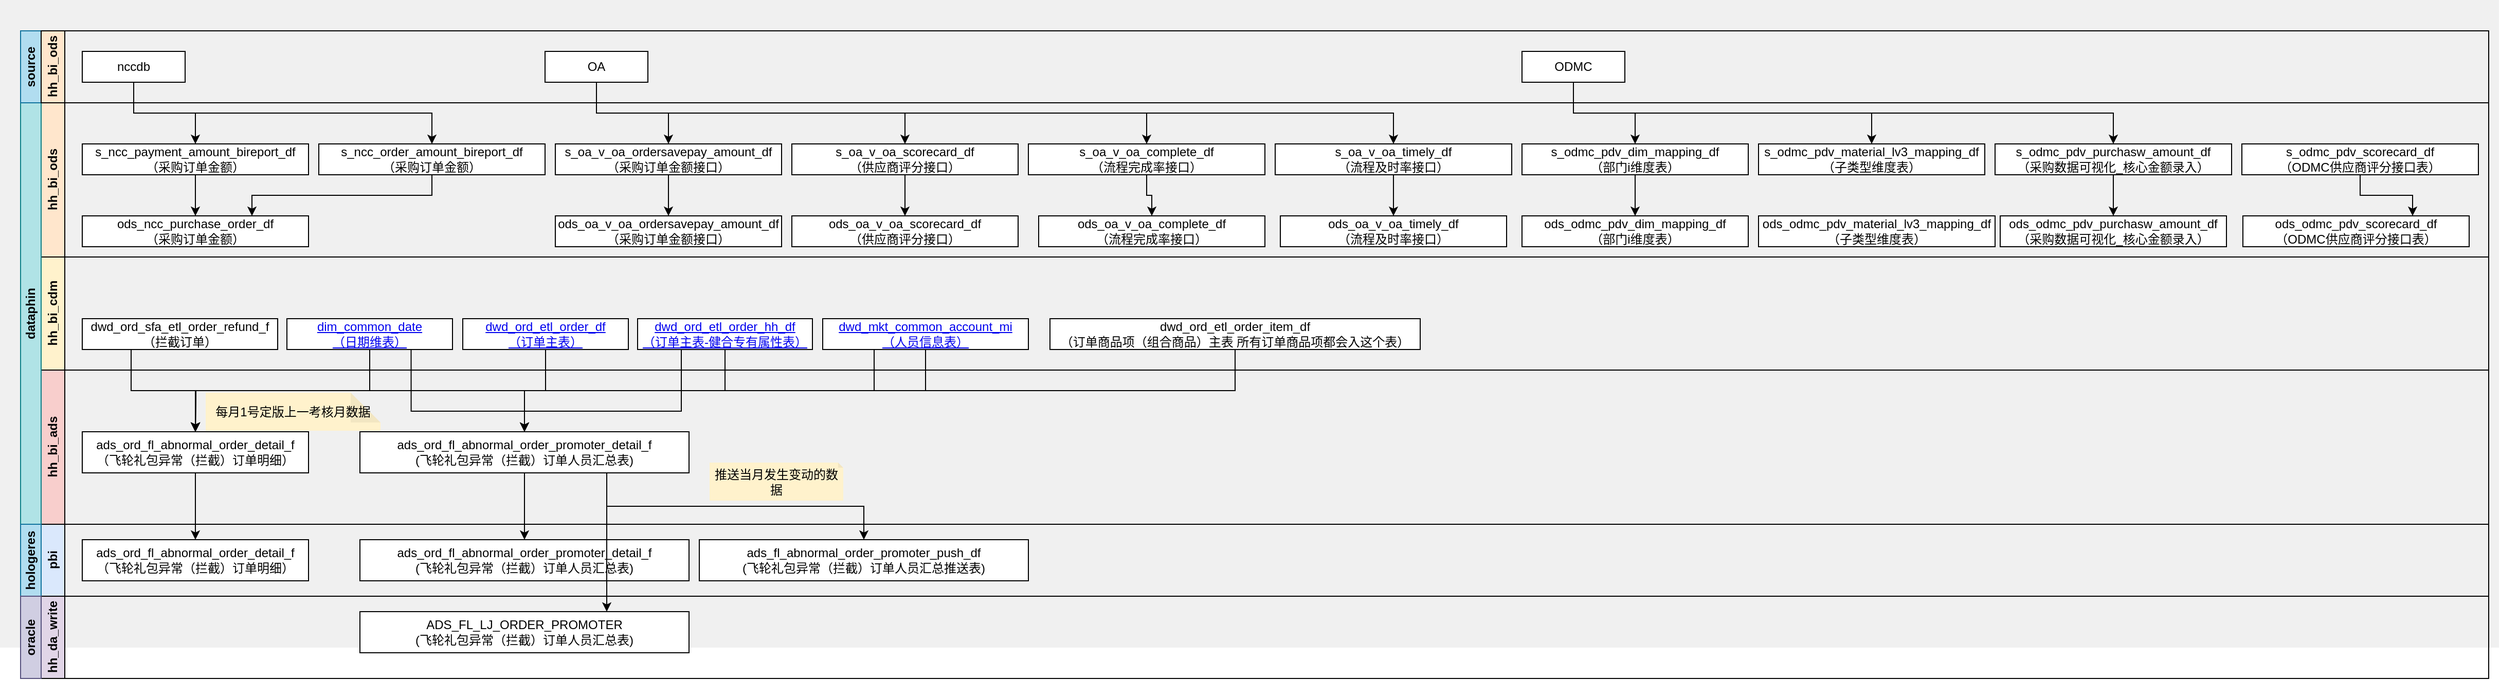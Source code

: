<mxfile version="22.0.7" type="github">
  <diagram name="第 1 页" id="FGrGxSRmitQIRBQrDkw8">
    <mxGraphModel dx="891" dy="-718" grid="1" gridSize="10" guides="1" tooltips="1" connect="1" arrows="1" fold="1" page="1" pageScale="1" pageWidth="827" pageHeight="1169" math="0" shadow="0">
      <root>
        <mxCell id="0" />
        <mxCell id="1" parent="0" />
        <mxCell id="C0gEF_czY5IjIDfp2nzT-171" value="" style="rounded=0;whiteSpace=wrap;html=1;fillColor=#F0F0F0;strokeColor=none;" vertex="1" parent="1">
          <mxGeometry x="80" y="1780" width="2430" height="630" as="geometry" />
        </mxCell>
        <mxCell id="C0gEF_czY5IjIDfp2nzT-172" value="hh_bi_ods" style="swimlane;horizontal=0;whiteSpace=wrap;html=1;startSize=23;collapsible=0;fillColor=#ffe6cc;strokeColor=default;" vertex="1" parent="1">
          <mxGeometry x="120" y="1880" width="2380" height="150" as="geometry" />
        </mxCell>
        <mxCell id="C0gEF_czY5IjIDfp2nzT-281" style="edgeStyle=orthogonalEdgeStyle;rounded=0;orthogonalLoop=1;jettySize=auto;html=1;exitX=0.5;exitY=1;exitDx=0;exitDy=0;entryX=0.5;entryY=0;entryDx=0;entryDy=0;" edge="1" parent="C0gEF_czY5IjIDfp2nzT-172" source="C0gEF_czY5IjIDfp2nzT-240" target="C0gEF_czY5IjIDfp2nzT-272">
          <mxGeometry relative="1" as="geometry" />
        </mxCell>
        <mxCell id="C0gEF_czY5IjIDfp2nzT-240" value="s_oa_v_oa_timely_df&lt;br&gt;（流程及时率接口&lt;span style=&quot;background-color: initial;&quot;&gt;）&lt;/span&gt;" style="rounded=0;whiteSpace=wrap;html=1;" vertex="1" parent="C0gEF_czY5IjIDfp2nzT-172">
          <mxGeometry x="1200" y="40" width="230" height="30" as="geometry" />
        </mxCell>
        <mxCell id="C0gEF_czY5IjIDfp2nzT-280" style="edgeStyle=orthogonalEdgeStyle;rounded=0;orthogonalLoop=1;jettySize=auto;html=1;exitX=0.5;exitY=1;exitDx=0;exitDy=0;entryX=0.5;entryY=0;entryDx=0;entryDy=0;" edge="1" parent="C0gEF_czY5IjIDfp2nzT-172" source="C0gEF_czY5IjIDfp2nzT-237" target="C0gEF_czY5IjIDfp2nzT-271">
          <mxGeometry relative="1" as="geometry" />
        </mxCell>
        <mxCell id="C0gEF_czY5IjIDfp2nzT-237" value="s_oa_v_oa_complete_df&lt;br&gt;（流程完成率接口&lt;span style=&quot;background-color: initial;&quot;&gt;）&lt;/span&gt;" style="rounded=0;whiteSpace=wrap;html=1;" vertex="1" parent="C0gEF_czY5IjIDfp2nzT-172">
          <mxGeometry x="960" y="40" width="230" height="30" as="geometry" />
        </mxCell>
        <mxCell id="C0gEF_czY5IjIDfp2nzT-277" style="edgeStyle=orthogonalEdgeStyle;rounded=0;orthogonalLoop=1;jettySize=auto;html=1;exitX=0.5;exitY=1;exitDx=0;exitDy=0;entryX=0.5;entryY=0;entryDx=0;entryDy=0;" edge="1" parent="C0gEF_czY5IjIDfp2nzT-172" source="C0gEF_czY5IjIDfp2nzT-220" target="C0gEF_czY5IjIDfp2nzT-267">
          <mxGeometry relative="1" as="geometry" />
        </mxCell>
        <mxCell id="C0gEF_czY5IjIDfp2nzT-220" value="s_oa_v_oa_scorecard_df&lt;br&gt;（供应商评分接口&lt;span style=&quot;background-color: initial;&quot;&gt;）&lt;/span&gt;" style="rounded=0;whiteSpace=wrap;html=1;" vertex="1" parent="C0gEF_czY5IjIDfp2nzT-172">
          <mxGeometry x="730" y="40" width="220" height="30" as="geometry" />
        </mxCell>
        <mxCell id="C0gEF_czY5IjIDfp2nzT-276" style="edgeStyle=orthogonalEdgeStyle;rounded=0;orthogonalLoop=1;jettySize=auto;html=1;exitX=0.5;exitY=1;exitDx=0;exitDy=0;entryX=0.5;entryY=0;entryDx=0;entryDy=0;" edge="1" parent="C0gEF_czY5IjIDfp2nzT-172" source="C0gEF_czY5IjIDfp2nzT-219" target="C0gEF_czY5IjIDfp2nzT-265">
          <mxGeometry relative="1" as="geometry" />
        </mxCell>
        <mxCell id="C0gEF_czY5IjIDfp2nzT-219" value="s_oa_v_oa_ordersavepay_amount_df（采购订单金额接口&lt;span style=&quot;background-color: initial;&quot;&gt;）&lt;/span&gt;" style="rounded=0;whiteSpace=wrap;html=1;" vertex="1" parent="C0gEF_czY5IjIDfp2nzT-172">
          <mxGeometry x="500" y="40" width="220" height="30" as="geometry" />
        </mxCell>
        <mxCell id="C0gEF_czY5IjIDfp2nzT-218" value="s_ncc_order_amount_bireport_df&lt;br&gt;（采购订单金额&lt;span style=&quot;background-color: initial;&quot;&gt;）&lt;/span&gt;" style="rounded=0;whiteSpace=wrap;html=1;" vertex="1" parent="C0gEF_czY5IjIDfp2nzT-172">
          <mxGeometry x="270" y="40" width="220" height="30" as="geometry" />
        </mxCell>
        <mxCell id="C0gEF_czY5IjIDfp2nzT-214" value="s_ncc_payment_amount_bireport_df&lt;br&gt;（采购订单金额&lt;span style=&quot;background-color: initial;&quot;&gt;）&lt;/span&gt;" style="rounded=0;whiteSpace=wrap;html=1;" vertex="1" parent="C0gEF_czY5IjIDfp2nzT-172">
          <mxGeometry x="40" y="40" width="220" height="30" as="geometry" />
        </mxCell>
        <mxCell id="C0gEF_czY5IjIDfp2nzT-282" style="edgeStyle=orthogonalEdgeStyle;rounded=0;orthogonalLoop=1;jettySize=auto;html=1;exitX=0.5;exitY=1;exitDx=0;exitDy=0;entryX=0.5;entryY=0;entryDx=0;entryDy=0;" edge="1" parent="C0gEF_czY5IjIDfp2nzT-172" source="C0gEF_czY5IjIDfp2nzT-221" target="C0gEF_czY5IjIDfp2nzT-268">
          <mxGeometry relative="1" as="geometry" />
        </mxCell>
        <mxCell id="C0gEF_czY5IjIDfp2nzT-221" value="s_odmc_pdv_dim_mapping_df&lt;br&gt;（部门i维度表）" style="rounded=0;whiteSpace=wrap;html=1;" vertex="1" parent="C0gEF_czY5IjIDfp2nzT-172">
          <mxGeometry x="1440" y="40" width="220" height="30" as="geometry" />
        </mxCell>
        <mxCell id="C0gEF_czY5IjIDfp2nzT-232" value="s_odmc_pdv_material_lv3_mapping_df&lt;br&gt;（子类型维度表）" style="rounded=0;whiteSpace=wrap;html=1;" vertex="1" parent="C0gEF_czY5IjIDfp2nzT-172">
          <mxGeometry x="1670" y="40" width="220" height="30" as="geometry" />
        </mxCell>
        <mxCell id="C0gEF_czY5IjIDfp2nzT-278" style="edgeStyle=orthogonalEdgeStyle;rounded=0;orthogonalLoop=1;jettySize=auto;html=1;exitX=0.5;exitY=1;exitDx=0;exitDy=0;entryX=0.5;entryY=0;entryDx=0;entryDy=0;" edge="1" parent="C0gEF_czY5IjIDfp2nzT-172" source="C0gEF_czY5IjIDfp2nzT-235" target="C0gEF_czY5IjIDfp2nzT-269">
          <mxGeometry relative="1" as="geometry" />
        </mxCell>
        <mxCell id="C0gEF_czY5IjIDfp2nzT-235" value="s_odmc_pdv_purchasw_amount_df&lt;br&gt;（采购数据可视化_核心金额录入&lt;span style=&quot;background-color: initial;&quot;&gt;）&lt;/span&gt;" style="rounded=0;whiteSpace=wrap;html=1;" vertex="1" parent="C0gEF_czY5IjIDfp2nzT-172">
          <mxGeometry x="1900" y="40" width="230" height="30" as="geometry" />
        </mxCell>
        <mxCell id="C0gEF_czY5IjIDfp2nzT-283" style="edgeStyle=orthogonalEdgeStyle;rounded=0;orthogonalLoop=1;jettySize=auto;html=1;exitX=0.5;exitY=1;exitDx=0;exitDy=0;entryX=0.75;entryY=0;entryDx=0;entryDy=0;" edge="1" parent="C0gEF_czY5IjIDfp2nzT-172" source="C0gEF_czY5IjIDfp2nzT-236" target="C0gEF_czY5IjIDfp2nzT-270">
          <mxGeometry relative="1" as="geometry" />
        </mxCell>
        <mxCell id="C0gEF_czY5IjIDfp2nzT-236" value="s_odmc_pdv_scorecard_df&lt;br&gt;（ODMC供应商评分接口表&lt;span style=&quot;background-color: initial;&quot;&gt;）&lt;/span&gt;" style="rounded=0;whiteSpace=wrap;html=1;" vertex="1" parent="C0gEF_czY5IjIDfp2nzT-172">
          <mxGeometry x="2140" y="40" width="230" height="30" as="geometry" />
        </mxCell>
        <mxCell id="C0gEF_czY5IjIDfp2nzT-267" value="ods_oa_v_oa_scorecard_df&lt;br&gt;（供应商评分接口&lt;span style=&quot;background-color: initial;&quot;&gt;）&lt;/span&gt;" style="rounded=0;whiteSpace=wrap;html=1;" vertex="1" parent="C0gEF_czY5IjIDfp2nzT-172">
          <mxGeometry x="730" y="110" width="220" height="30" as="geometry" />
        </mxCell>
        <mxCell id="C0gEF_czY5IjIDfp2nzT-268" value="ods_odmc_pdv_dim_mapping_df&lt;br&gt;（部门i维度表）" style="rounded=0;whiteSpace=wrap;html=1;" vertex="1" parent="C0gEF_czY5IjIDfp2nzT-172">
          <mxGeometry x="1440" y="110" width="220" height="30" as="geometry" />
        </mxCell>
        <mxCell id="C0gEF_czY5IjIDfp2nzT-269" value="ods_odmc_pdv_purchasw_amount_df（采购数据可视化_核心金额录入&lt;span style=&quot;background-color: initial;&quot;&gt;）&lt;/span&gt;" style="rounded=0;whiteSpace=wrap;html=1;" vertex="1" parent="C0gEF_czY5IjIDfp2nzT-172">
          <mxGeometry x="1905" y="110" width="220" height="30" as="geometry" />
        </mxCell>
        <mxCell id="C0gEF_czY5IjIDfp2nzT-270" value="ods_odmc_pdv_scorecard_df&lt;br&gt;（ODMC供应商评分接口表&lt;span style=&quot;background-color: initial;&quot;&gt;）&lt;/span&gt;" style="rounded=0;whiteSpace=wrap;html=1;" vertex="1" parent="C0gEF_czY5IjIDfp2nzT-172">
          <mxGeometry x="2141" y="110" width="220" height="30" as="geometry" />
        </mxCell>
        <mxCell id="C0gEF_czY5IjIDfp2nzT-265" value="ods_oa_v_oa_ordersavepay_amount_df&lt;br&gt;（采购订单金额接口&lt;span style=&quot;background-color: initial;&quot;&gt;）&lt;/span&gt;" style="rounded=0;whiteSpace=wrap;html=1;" vertex="1" parent="C0gEF_czY5IjIDfp2nzT-172">
          <mxGeometry x="500" y="110" width="220" height="30" as="geometry" />
        </mxCell>
        <mxCell id="C0gEF_czY5IjIDfp2nzT-271" value="ods_oa_v_oa_complete_df&lt;br&gt;（流程完成率接口&lt;span style=&quot;background-color: initial;&quot;&gt;）&lt;/span&gt;" style="rounded=0;whiteSpace=wrap;html=1;" vertex="1" parent="C0gEF_czY5IjIDfp2nzT-172">
          <mxGeometry x="970" y="110" width="220" height="30" as="geometry" />
        </mxCell>
        <mxCell id="C0gEF_czY5IjIDfp2nzT-272" value="ods_oa_v_oa_timely_df&lt;br&gt;（流程及时率接口&lt;span style=&quot;background-color: initial;&quot;&gt;）&lt;/span&gt;" style="rounded=0;whiteSpace=wrap;html=1;" vertex="1" parent="C0gEF_czY5IjIDfp2nzT-172">
          <mxGeometry x="1205" y="110" width="220" height="30" as="geometry" />
        </mxCell>
        <mxCell id="C0gEF_czY5IjIDfp2nzT-177" value="hh_bi_cdm" style="swimlane;horizontal=0;whiteSpace=wrap;html=1;startSize=23;collapsible=0;fillColor=#fff2cc;strokeColor=default;" vertex="1" parent="1">
          <mxGeometry x="120" y="2030" width="2380" height="110" as="geometry" />
        </mxCell>
        <mxCell id="C0gEF_czY5IjIDfp2nzT-178" value="dwd_ord_sfa_etl_order_refund_f&lt;br&gt;（拦截订单）" style="rounded=0;whiteSpace=wrap;html=1;" vertex="1" parent="C0gEF_czY5IjIDfp2nzT-177">
          <mxGeometry x="40" y="60" width="190" height="30" as="geometry" />
        </mxCell>
        <mxCell id="C0gEF_czY5IjIDfp2nzT-180" style="edgeStyle=orthogonalEdgeStyle;rounded=0;orthogonalLoop=1;jettySize=auto;html=1;exitX=0.5;exitY=1;exitDx=0;exitDy=0;" edge="1" parent="C0gEF_czY5IjIDfp2nzT-177" source="C0gEF_czY5IjIDfp2nzT-181">
          <mxGeometry relative="1" as="geometry">
            <mxPoint x="150.0" y="170" as="targetPoint" />
          </mxGeometry>
        </mxCell>
        <mxCell id="C0gEF_czY5IjIDfp2nzT-181" value="&lt;a name=&quot;OLE_LINK1&quot;&gt;dim_common_date&lt;br&gt;（日期维表）&lt;br&gt;&lt;/a&gt;" style="rounded=0;whiteSpace=wrap;html=1;" vertex="1" parent="C0gEF_czY5IjIDfp2nzT-177">
          <mxGeometry x="239" y="60" width="161" height="30" as="geometry" />
        </mxCell>
        <mxCell id="C0gEF_czY5IjIDfp2nzT-182" style="edgeStyle=orthogonalEdgeStyle;rounded=0;orthogonalLoop=1;jettySize=auto;html=1;exitX=0.5;exitY=1;exitDx=0;exitDy=0;" edge="1" parent="C0gEF_czY5IjIDfp2nzT-177" source="C0gEF_czY5IjIDfp2nzT-183">
          <mxGeometry relative="1" as="geometry">
            <mxPoint x="150.0" y="170" as="targetPoint" />
          </mxGeometry>
        </mxCell>
        <mxCell id="C0gEF_czY5IjIDfp2nzT-183" value="&lt;a name=&quot;OLE_LINK1&quot;&gt;dwd_ord_etl_order_df&lt;br&gt;（订单主表）&lt;br&gt;&lt;/a&gt;" style="rounded=0;whiteSpace=wrap;html=1;" vertex="1" parent="C0gEF_czY5IjIDfp2nzT-177">
          <mxGeometry x="410" y="60" width="161" height="30" as="geometry" />
        </mxCell>
        <mxCell id="C0gEF_czY5IjIDfp2nzT-184" value="&lt;a name=&quot;OLE_LINK1&quot;&gt;dwd_ord_etl_order_hh_df&lt;br&gt;（订单主表-健合专有属性表）&lt;br&gt;&lt;/a&gt;" style="rounded=0;whiteSpace=wrap;html=1;" vertex="1" parent="C0gEF_czY5IjIDfp2nzT-177">
          <mxGeometry x="580" y="60" width="170" height="30" as="geometry" />
        </mxCell>
        <mxCell id="C0gEF_czY5IjIDfp2nzT-185" value="&lt;a name=&quot;OLE_LINK1&quot;&gt;dwd_mkt_common_account_mi&lt;br&gt;（人员信息表）&lt;br&gt;&lt;/a&gt;" style="rounded=0;whiteSpace=wrap;html=1;" vertex="1" parent="C0gEF_czY5IjIDfp2nzT-177">
          <mxGeometry x="760" y="60" width="200" height="30" as="geometry" />
        </mxCell>
        <mxCell id="C0gEF_czY5IjIDfp2nzT-187" value="hh_bi_ads" style="swimlane;horizontal=0;whiteSpace=wrap;html=1;startSize=23;collapsible=0;fillColor=#f8cecc;strokeColor=default;" vertex="1" parent="1">
          <mxGeometry x="120" y="2140" width="2380" height="150" as="geometry" />
        </mxCell>
        <mxCell id="C0gEF_czY5IjIDfp2nzT-188" value="ads_ord_fl_abnormal_order_detail_f&lt;br&gt;（飞轮礼包异常（拦截）订单明细）" style="rounded=0;whiteSpace=wrap;html=1;" vertex="1" parent="C0gEF_czY5IjIDfp2nzT-187">
          <mxGeometry x="40" y="60" width="220" height="40" as="geometry" />
        </mxCell>
        <mxCell id="C0gEF_czY5IjIDfp2nzT-189" value="每月1号定版上一考核月数据" style="shape=note;whiteSpace=wrap;html=1;backgroundOutline=1;darkOpacity=0.05;noLabel=0;connectable=1;snapToPoint=0;portConstraintRotation=0;allowArrows=1;collapsible=0;recursiveResize=1;expand=1;editable=1;movable=1;resizable=1;rotatable=1;deletable=1;locked=0;treeFolding=0;treeMoving=0;enumerate=0;comic=0;perimeter=rectanglePerimeter;fillOpacity=100;strokeOpacity=100;overflow=visible;fillColor=#fff2cc;strokeColor=none;size=29;" vertex="1" parent="C0gEF_czY5IjIDfp2nzT-187">
          <mxGeometry x="160" y="22" width="170" height="37" as="geometry" />
        </mxCell>
        <mxCell id="C0gEF_czY5IjIDfp2nzT-190" value="ads_ord_fl_abnormal_order_promoter_detail_f&lt;br&gt;(飞轮礼包异常（拦截）订单人员汇总表)" style="rounded=0;whiteSpace=wrap;html=1;" vertex="1" parent="C0gEF_czY5IjIDfp2nzT-187">
          <mxGeometry x="310" y="60" width="320" height="40" as="geometry" />
        </mxCell>
        <mxCell id="C0gEF_czY5IjIDfp2nzT-191" value="推送当月发生变动的数据" style="shape=note;whiteSpace=wrap;html=1;backgroundOutline=1;darkOpacity=0.05;noLabel=0;connectable=1;snapToPoint=0;portConstraintRotation=0;allowArrows=1;collapsible=0;recursiveResize=1;expand=1;editable=1;movable=1;resizable=1;rotatable=1;deletable=1;locked=0;treeFolding=0;treeMoving=0;enumerate=0;comic=0;perimeter=rectanglePerimeter;fillOpacity=100;strokeOpacity=100;overflow=visible;fillColor=#fff2cc;strokeColor=none;size=5;" vertex="1" parent="C0gEF_czY5IjIDfp2nzT-187">
          <mxGeometry x="650" y="90" width="130" height="37" as="geometry" />
        </mxCell>
        <mxCell id="C0gEF_czY5IjIDfp2nzT-192" style="edgeStyle=orthogonalEdgeStyle;rounded=0;orthogonalLoop=1;jettySize=auto;html=1;exitX=0.25;exitY=1;exitDx=0;exitDy=0;entryX=0.5;entryY=0;entryDx=0;entryDy=0;" edge="1" parent="1" source="C0gEF_czY5IjIDfp2nzT-178" target="C0gEF_czY5IjIDfp2nzT-188">
          <mxGeometry relative="1" as="geometry" />
        </mxCell>
        <mxCell id="C0gEF_czY5IjIDfp2nzT-193" style="edgeStyle=orthogonalEdgeStyle;rounded=0;orthogonalLoop=1;jettySize=auto;html=1;exitX=0.5;exitY=1;exitDx=0;exitDy=0;entryX=0.5;entryY=0;entryDx=0;entryDy=0;" edge="1" parent="1" source="C0gEF_czY5IjIDfp2nzT-184" target="C0gEF_czY5IjIDfp2nzT-188">
          <mxGeometry relative="1" as="geometry" />
        </mxCell>
        <mxCell id="C0gEF_czY5IjIDfp2nzT-194" style="edgeStyle=orthogonalEdgeStyle;rounded=0;orthogonalLoop=1;jettySize=auto;html=1;exitX=0.5;exitY=1;exitDx=0;exitDy=0;entryX=0.5;entryY=0;entryDx=0;entryDy=0;" edge="1" parent="1" source="C0gEF_czY5IjIDfp2nzT-195" target="C0gEF_czY5IjIDfp2nzT-188">
          <mxGeometry relative="1" as="geometry" />
        </mxCell>
        <mxCell id="C0gEF_czY5IjIDfp2nzT-195" value="dwd_ord_etl_order_item_df&lt;br&gt;（订单商品项（组合商品）主表 所有订单商品项都会入这个表）" style="rounded=0;whiteSpace=wrap;html=1;" vertex="1" parent="1">
          <mxGeometry x="1101" y="2090" width="360" height="30" as="geometry" />
        </mxCell>
        <mxCell id="C0gEF_czY5IjIDfp2nzT-196" style="edgeStyle=orthogonalEdgeStyle;rounded=0;orthogonalLoop=1;jettySize=auto;html=1;exitX=0.75;exitY=1;exitDx=0;exitDy=0;entryX=0.5;entryY=0;entryDx=0;entryDy=0;" edge="1" parent="1" source="C0gEF_czY5IjIDfp2nzT-181" target="C0gEF_czY5IjIDfp2nzT-190">
          <mxGeometry relative="1" as="geometry">
            <Array as="points">
              <mxPoint x="480" y="2180" />
              <mxPoint x="590" y="2180" />
            </Array>
          </mxGeometry>
        </mxCell>
        <mxCell id="C0gEF_czY5IjIDfp2nzT-197" style="edgeStyle=orthogonalEdgeStyle;rounded=0;orthogonalLoop=1;jettySize=auto;html=1;exitX=0.25;exitY=1;exitDx=0;exitDy=0;entryX=0.5;entryY=0;entryDx=0;entryDy=0;" edge="1" parent="1" source="C0gEF_czY5IjIDfp2nzT-184" target="C0gEF_czY5IjIDfp2nzT-190">
          <mxGeometry relative="1" as="geometry">
            <Array as="points">
              <mxPoint x="743" y="2180" />
              <mxPoint x="590" y="2180" />
            </Array>
          </mxGeometry>
        </mxCell>
        <mxCell id="C0gEF_czY5IjIDfp2nzT-198" value="pbi" style="swimlane;horizontal=0;whiteSpace=wrap;html=1;startSize=23;collapsible=0;fillColor=#dae8fc;strokeColor=default;" vertex="1" parent="1">
          <mxGeometry x="120" y="2290" width="2380" height="70" as="geometry" />
        </mxCell>
        <mxCell id="C0gEF_czY5IjIDfp2nzT-199" value="ads_ord_fl_abnormal_order_detail_f&lt;br&gt;（飞轮礼包异常（拦截）订单明细）" style="rounded=0;whiteSpace=wrap;html=1;" vertex="1" parent="C0gEF_czY5IjIDfp2nzT-198">
          <mxGeometry x="40" y="15" width="220" height="40" as="geometry" />
        </mxCell>
        <mxCell id="C0gEF_czY5IjIDfp2nzT-200" value="ads_ord_fl_abnormal_order_promoter_detail_f&lt;br&gt;(飞轮礼包异常（拦截）订单人员汇总表)" style="rounded=0;whiteSpace=wrap;html=1;" vertex="1" parent="C0gEF_czY5IjIDfp2nzT-198">
          <mxGeometry x="310" y="15" width="320" height="40" as="geometry" />
        </mxCell>
        <mxCell id="C0gEF_czY5IjIDfp2nzT-201" value="ads_fl_abnormal_order_promoter_push_df&lt;br&gt;&lt;span style=&quot;background-color: initial;&quot;&gt;(飞轮礼包异常（拦截）订单人员汇总推送表)&lt;/span&gt;" style="rounded=0;whiteSpace=wrap;html=1;" vertex="1" parent="C0gEF_czY5IjIDfp2nzT-198">
          <mxGeometry x="640" y="15" width="320" height="40" as="geometry" />
        </mxCell>
        <mxCell id="C0gEF_czY5IjIDfp2nzT-202" value="dataphin" style="rounded=0;whiteSpace=wrap;html=1;horizontal=0;fontStyle=1;fillColor=#b0e3e6;strokeColor=#0e8088;" vertex="1" parent="1">
          <mxGeometry x="100" y="1880" width="20" height="410" as="geometry" />
        </mxCell>
        <mxCell id="C0gEF_czY5IjIDfp2nzT-203" value="hologeres" style="rounded=0;whiteSpace=wrap;html=1;horizontal=0;fontStyle=1;fillColor=#b1ddf0;strokeColor=#10739e;" vertex="1" parent="1">
          <mxGeometry x="100" y="2290" width="20" height="70" as="geometry" />
        </mxCell>
        <mxCell id="C0gEF_czY5IjIDfp2nzT-204" style="edgeStyle=orthogonalEdgeStyle;rounded=0;orthogonalLoop=1;jettySize=auto;html=1;exitX=0.5;exitY=1;exitDx=0;exitDy=0;entryX=0.5;entryY=0;entryDx=0;entryDy=0;" edge="1" parent="1" source="C0gEF_czY5IjIDfp2nzT-188" target="C0gEF_czY5IjIDfp2nzT-199">
          <mxGeometry relative="1" as="geometry" />
        </mxCell>
        <mxCell id="C0gEF_czY5IjIDfp2nzT-205" style="edgeStyle=orthogonalEdgeStyle;rounded=0;orthogonalLoop=1;jettySize=auto;html=1;exitX=0.5;exitY=1;exitDx=0;exitDy=0;entryX=0.5;entryY=0;entryDx=0;entryDy=0;" edge="1" parent="1" source="C0gEF_czY5IjIDfp2nzT-190" target="C0gEF_czY5IjIDfp2nzT-200">
          <mxGeometry relative="1" as="geometry" />
        </mxCell>
        <mxCell id="C0gEF_czY5IjIDfp2nzT-206" value="hh_da_write" style="swimlane;horizontal=0;whiteSpace=wrap;html=1;startSize=23;collapsible=0;fillColor=#e1d5e7;strokeColor=default;" vertex="1" parent="1">
          <mxGeometry x="120" y="2360" width="2380" height="80" as="geometry" />
        </mxCell>
        <mxCell id="C0gEF_czY5IjIDfp2nzT-207" value="ADS_FL_LJ_ORDER_PROMOTER&lt;br&gt;(飞轮礼包异常（拦截）订单人员汇总表)" style="rounded=0;whiteSpace=wrap;html=1;" vertex="1" parent="C0gEF_czY5IjIDfp2nzT-206">
          <mxGeometry x="310" y="15" width="320" height="40" as="geometry" />
        </mxCell>
        <mxCell id="C0gEF_czY5IjIDfp2nzT-208" value="oracle" style="rounded=0;whiteSpace=wrap;html=1;horizontal=0;fontStyle=1;fillColor=#d0cee2;strokeColor=#56517e;" vertex="1" parent="1">
          <mxGeometry x="100" y="2360" width="20" height="80" as="geometry" />
        </mxCell>
        <mxCell id="C0gEF_czY5IjIDfp2nzT-209" style="edgeStyle=orthogonalEdgeStyle;rounded=0;orthogonalLoop=1;jettySize=auto;html=1;exitX=0.75;exitY=1;exitDx=0;exitDy=0;entryX=0.75;entryY=0;entryDx=0;entryDy=0;" edge="1" parent="1" source="C0gEF_czY5IjIDfp2nzT-190" target="C0gEF_czY5IjIDfp2nzT-207">
          <mxGeometry relative="1" as="geometry" />
        </mxCell>
        <mxCell id="C0gEF_czY5IjIDfp2nzT-210" style="edgeStyle=orthogonalEdgeStyle;rounded=0;orthogonalLoop=1;jettySize=auto;html=1;exitX=0.25;exitY=1;exitDx=0;exitDy=0;entryX=0.5;entryY=0;entryDx=0;entryDy=0;" edge="1" parent="1" source="C0gEF_czY5IjIDfp2nzT-185" target="C0gEF_czY5IjIDfp2nzT-188">
          <mxGeometry relative="1" as="geometry" />
        </mxCell>
        <mxCell id="C0gEF_czY5IjIDfp2nzT-211" style="edgeStyle=orthogonalEdgeStyle;rounded=0;orthogonalLoop=1;jettySize=auto;html=1;exitX=0.5;exitY=1;exitDx=0;exitDy=0;" edge="1" parent="1" source="C0gEF_czY5IjIDfp2nzT-185" target="C0gEF_czY5IjIDfp2nzT-190">
          <mxGeometry relative="1" as="geometry" />
        </mxCell>
        <mxCell id="C0gEF_czY5IjIDfp2nzT-212" style="edgeStyle=orthogonalEdgeStyle;rounded=0;orthogonalLoop=1;jettySize=auto;html=1;exitX=0.75;exitY=1;exitDx=0;exitDy=0;" edge="1" parent="1" source="C0gEF_czY5IjIDfp2nzT-190" target="C0gEF_czY5IjIDfp2nzT-201">
          <mxGeometry relative="1" as="geometry" />
        </mxCell>
        <mxCell id="C0gEF_czY5IjIDfp2nzT-241" value="source" style="rounded=0;whiteSpace=wrap;html=1;horizontal=0;fontStyle=1;fillColor=#b1ddf0;strokeColor=#10739e;" vertex="1" parent="1">
          <mxGeometry x="100" y="1810" width="20" height="70" as="geometry" />
        </mxCell>
        <mxCell id="C0gEF_czY5IjIDfp2nzT-246" value="hh_bi_ods" style="swimlane;horizontal=0;whiteSpace=wrap;html=1;startSize=23;collapsible=0;fillColor=#ffe6cc;strokeColor=default;" vertex="1" parent="1">
          <mxGeometry x="120" y="1810" width="2380" height="70" as="geometry" />
        </mxCell>
        <mxCell id="C0gEF_czY5IjIDfp2nzT-249" value="nccdb" style="rounded=0;whiteSpace=wrap;html=1;" vertex="1" parent="C0gEF_czY5IjIDfp2nzT-246">
          <mxGeometry x="40" y="20" width="100" height="30" as="geometry" />
        </mxCell>
        <mxCell id="C0gEF_czY5IjIDfp2nzT-252" value="OA" style="rounded=0;whiteSpace=wrap;html=1;" vertex="1" parent="C0gEF_czY5IjIDfp2nzT-246">
          <mxGeometry x="490" y="20" width="100" height="30" as="geometry" />
        </mxCell>
        <mxCell id="C0gEF_czY5IjIDfp2nzT-257" value="ODMC" style="rounded=0;whiteSpace=wrap;html=1;" vertex="1" parent="C0gEF_czY5IjIDfp2nzT-246">
          <mxGeometry x="1440" y="20" width="100" height="30" as="geometry" />
        </mxCell>
        <mxCell id="C0gEF_czY5IjIDfp2nzT-250" style="edgeStyle=orthogonalEdgeStyle;rounded=0;orthogonalLoop=1;jettySize=auto;html=1;exitX=0.5;exitY=1;exitDx=0;exitDy=0;entryX=0.5;entryY=0;entryDx=0;entryDy=0;" edge="1" parent="1" source="C0gEF_czY5IjIDfp2nzT-249" target="C0gEF_czY5IjIDfp2nzT-214">
          <mxGeometry relative="1" as="geometry" />
        </mxCell>
        <mxCell id="C0gEF_czY5IjIDfp2nzT-251" style="edgeStyle=orthogonalEdgeStyle;rounded=0;orthogonalLoop=1;jettySize=auto;html=1;exitX=0.5;exitY=1;exitDx=0;exitDy=0;entryX=0.5;entryY=0;entryDx=0;entryDy=0;" edge="1" parent="1" source="C0gEF_czY5IjIDfp2nzT-249" target="C0gEF_czY5IjIDfp2nzT-218">
          <mxGeometry relative="1" as="geometry" />
        </mxCell>
        <mxCell id="C0gEF_czY5IjIDfp2nzT-253" style="edgeStyle=orthogonalEdgeStyle;rounded=0;orthogonalLoop=1;jettySize=auto;html=1;exitX=0.5;exitY=1;exitDx=0;exitDy=0;entryX=0.5;entryY=0;entryDx=0;entryDy=0;" edge="1" parent="1" source="C0gEF_czY5IjIDfp2nzT-252" target="C0gEF_czY5IjIDfp2nzT-219">
          <mxGeometry relative="1" as="geometry" />
        </mxCell>
        <mxCell id="C0gEF_czY5IjIDfp2nzT-254" style="edgeStyle=orthogonalEdgeStyle;rounded=0;orthogonalLoop=1;jettySize=auto;html=1;exitX=0.5;exitY=1;exitDx=0;exitDy=0;" edge="1" parent="1" source="C0gEF_czY5IjIDfp2nzT-252" target="C0gEF_czY5IjIDfp2nzT-220">
          <mxGeometry relative="1" as="geometry" />
        </mxCell>
        <mxCell id="C0gEF_czY5IjIDfp2nzT-258" style="edgeStyle=orthogonalEdgeStyle;rounded=0;orthogonalLoop=1;jettySize=auto;html=1;exitX=0.5;exitY=1;exitDx=0;exitDy=0;entryX=0.5;entryY=0;entryDx=0;entryDy=0;" edge="1" parent="1" source="C0gEF_czY5IjIDfp2nzT-252" target="C0gEF_czY5IjIDfp2nzT-237">
          <mxGeometry relative="1" as="geometry" />
        </mxCell>
        <mxCell id="C0gEF_czY5IjIDfp2nzT-259" style="edgeStyle=orthogonalEdgeStyle;rounded=0;orthogonalLoop=1;jettySize=auto;html=1;exitX=0.5;exitY=1;exitDx=0;exitDy=0;" edge="1" parent="1" source="C0gEF_czY5IjIDfp2nzT-252" target="C0gEF_czY5IjIDfp2nzT-240">
          <mxGeometry relative="1" as="geometry" />
        </mxCell>
        <mxCell id="C0gEF_czY5IjIDfp2nzT-260" style="edgeStyle=orthogonalEdgeStyle;rounded=0;orthogonalLoop=1;jettySize=auto;html=1;exitX=0.5;exitY=1;exitDx=0;exitDy=0;entryX=0.5;entryY=0;entryDx=0;entryDy=0;" edge="1" parent="1" source="C0gEF_czY5IjIDfp2nzT-257" target="C0gEF_czY5IjIDfp2nzT-221">
          <mxGeometry relative="1" as="geometry" />
        </mxCell>
        <mxCell id="C0gEF_czY5IjIDfp2nzT-261" style="edgeStyle=orthogonalEdgeStyle;rounded=0;orthogonalLoop=1;jettySize=auto;html=1;exitX=0.5;exitY=1;exitDx=0;exitDy=0;entryX=0.5;entryY=0;entryDx=0;entryDy=0;" edge="1" parent="1" source="C0gEF_czY5IjIDfp2nzT-257" target="C0gEF_czY5IjIDfp2nzT-232">
          <mxGeometry relative="1" as="geometry" />
        </mxCell>
        <mxCell id="C0gEF_czY5IjIDfp2nzT-262" style="edgeStyle=orthogonalEdgeStyle;rounded=0;orthogonalLoop=1;jettySize=auto;html=1;exitX=0.5;exitY=1;exitDx=0;exitDy=0;" edge="1" parent="1" source="C0gEF_czY5IjIDfp2nzT-257" target="C0gEF_czY5IjIDfp2nzT-235">
          <mxGeometry relative="1" as="geometry" />
        </mxCell>
        <mxCell id="C0gEF_czY5IjIDfp2nzT-264" value="ods_ncc_purchase_order_df&lt;br&gt;（采购订单金额&lt;span style=&quot;background-color: initial;&quot;&gt;）&lt;/span&gt;" style="rounded=0;whiteSpace=wrap;html=1;" vertex="1" parent="1">
          <mxGeometry x="160" y="1990" width="220" height="30" as="geometry" />
        </mxCell>
        <mxCell id="C0gEF_czY5IjIDfp2nzT-273" style="edgeStyle=orthogonalEdgeStyle;rounded=0;orthogonalLoop=1;jettySize=auto;html=1;exitX=0.5;exitY=1;exitDx=0;exitDy=0;entryX=0.5;entryY=0;entryDx=0;entryDy=0;" edge="1" parent="1" source="C0gEF_czY5IjIDfp2nzT-214" target="C0gEF_czY5IjIDfp2nzT-264">
          <mxGeometry relative="1" as="geometry" />
        </mxCell>
        <mxCell id="C0gEF_czY5IjIDfp2nzT-274" style="edgeStyle=orthogonalEdgeStyle;rounded=0;orthogonalLoop=1;jettySize=auto;html=1;exitX=0.5;exitY=1;exitDx=0;exitDy=0;entryX=0.75;entryY=0;entryDx=0;entryDy=0;" edge="1" parent="1" source="C0gEF_czY5IjIDfp2nzT-218" target="C0gEF_czY5IjIDfp2nzT-264">
          <mxGeometry relative="1" as="geometry">
            <Array as="points">
              <mxPoint x="325" y="1970" />
            </Array>
          </mxGeometry>
        </mxCell>
        <mxCell id="C0gEF_czY5IjIDfp2nzT-284" value="ods_odmc_pdv_material_lv3_mapping_df&lt;br&gt;（子类型维度表）" style="rounded=0;whiteSpace=wrap;html=1;" vertex="1" parent="1">
          <mxGeometry x="1790" y="1990" width="230" height="30" as="geometry" />
        </mxCell>
      </root>
    </mxGraphModel>
  </diagram>
</mxfile>
